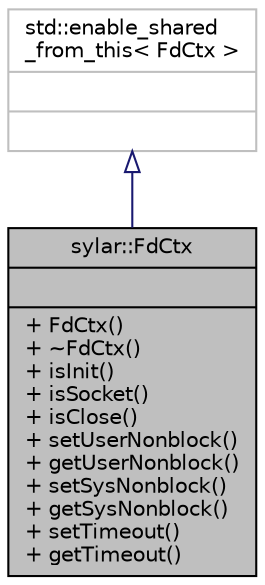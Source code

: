 digraph "sylar::FdCtx"
{
 // LATEX_PDF_SIZE
  edge [fontname="Helvetica",fontsize="10",labelfontname="Helvetica",labelfontsize="10"];
  node [fontname="Helvetica",fontsize="10",shape=record];
  Node1 [label="{sylar::FdCtx\n||+ FdCtx()\l+ ~FdCtx()\l+ isInit()\l+ isSocket()\l+ isClose()\l+ setUserNonblock()\l+ getUserNonblock()\l+ setSysNonblock()\l+ getSysNonblock()\l+ setTimeout()\l+ getTimeout()\l}",height=0.2,width=0.4,color="black", fillcolor="grey75", style="filled", fontcolor="black",tooltip="文件句柄上下文类"];
  Node2 -> Node1 [dir="back",color="midnightblue",fontsize="10",style="solid",arrowtail="onormal",fontname="Helvetica"];
  Node2 [label="{std::enable_shared\l_from_this\< FdCtx \>\n||}",height=0.2,width=0.4,color="grey75", fillcolor="white", style="filled",tooltip=" "];
}
